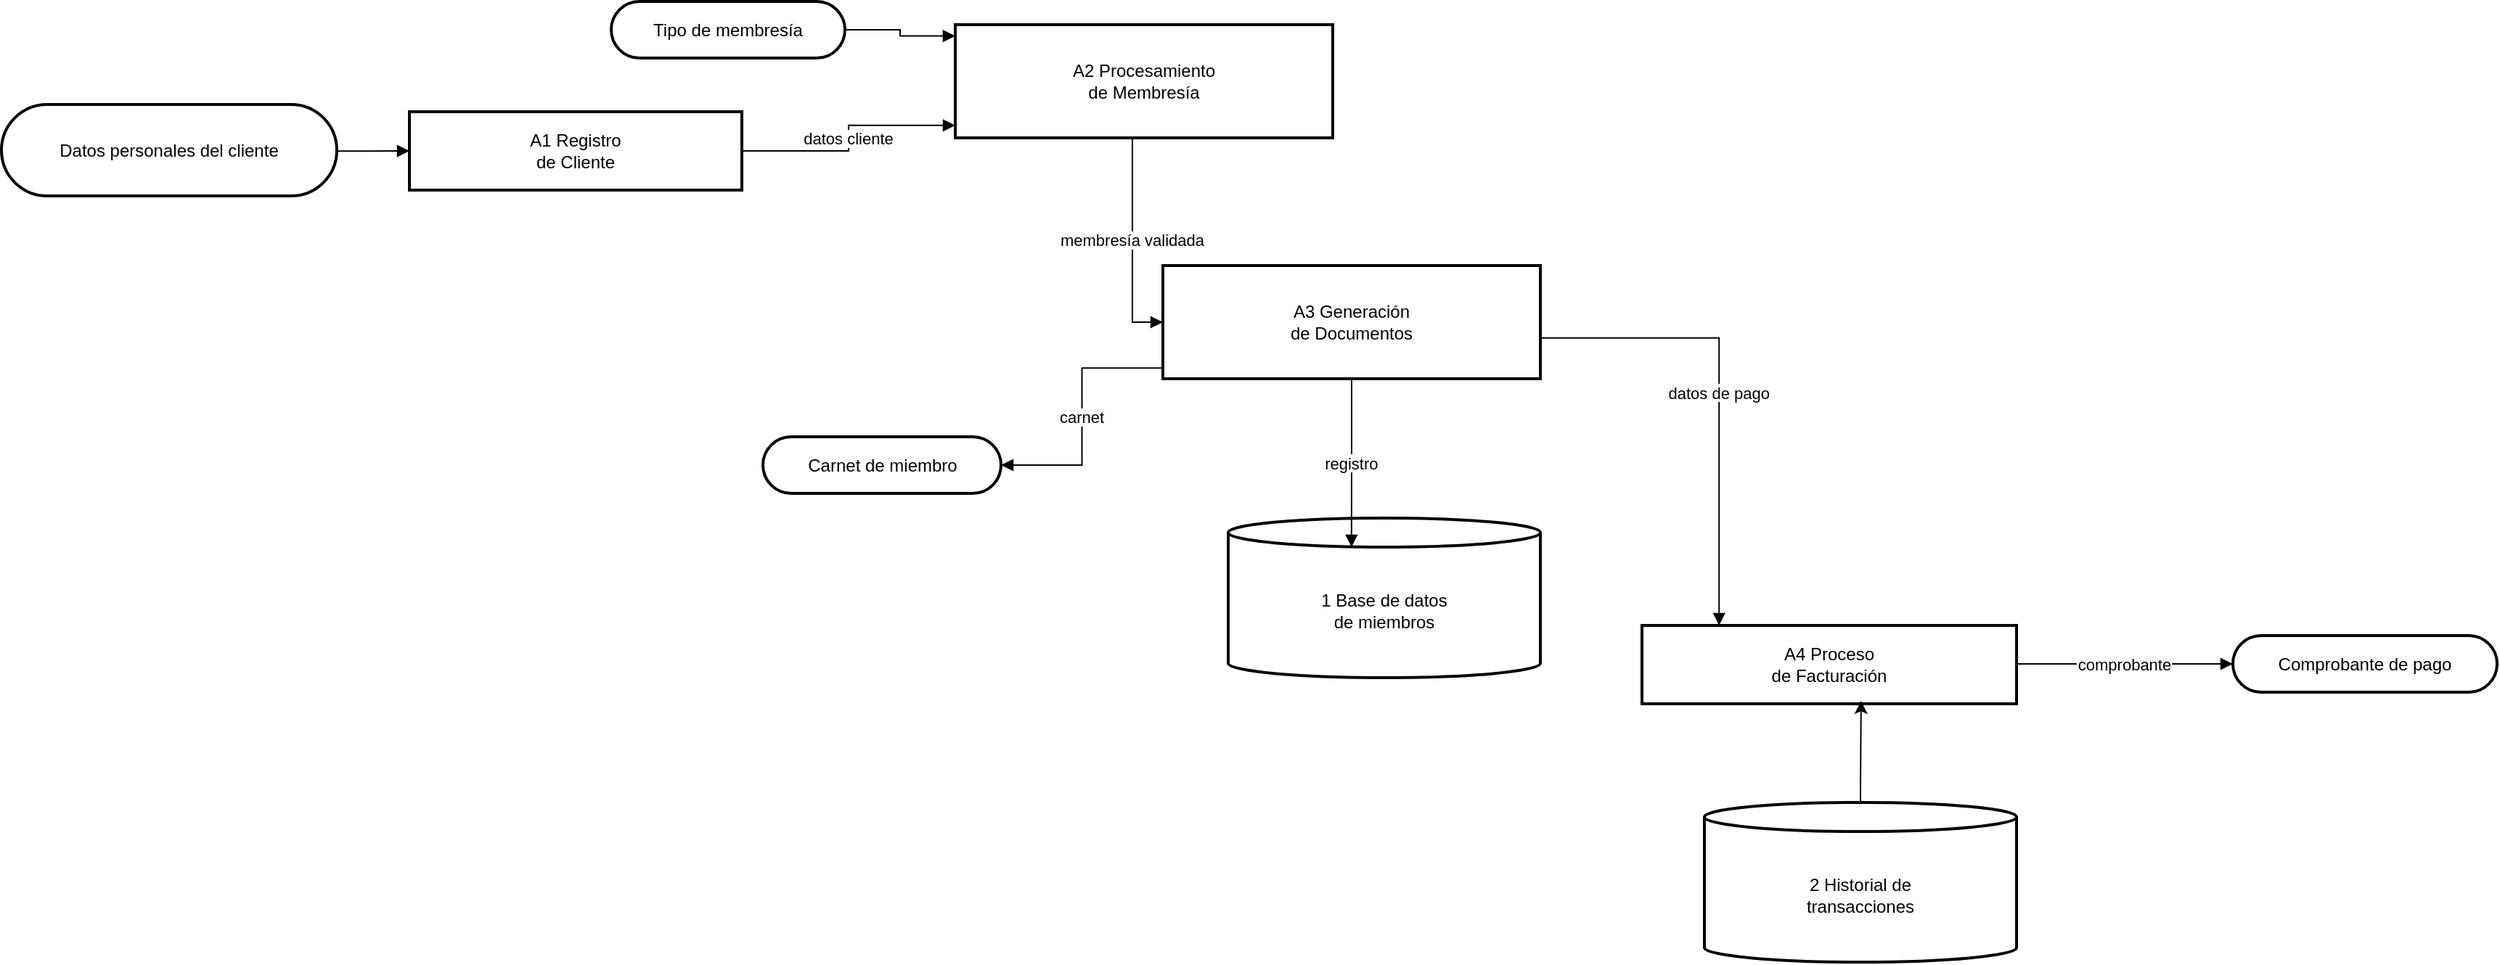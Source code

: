 <mxfile version="27.1.5">
  <diagram name="Page-1" id="sX5UAU_ZHsNCuBW0D5zK">
    <mxGraphModel dx="1430" dy="825" grid="1" gridSize="10" guides="1" tooltips="1" connect="1" arrows="1" fold="1" page="1" pageScale="1" pageWidth="850" pageHeight="1100" math="0" shadow="0">
      <root>
        <mxCell id="0" />
        <mxCell id="1" parent="0" />
        <mxCell id="nSBrpyc1NGZLhtPeb2lM-1" value="Datos personales del cliente" style="rounded=1;whiteSpace=wrap;arcSize=50;strokeWidth=2;" parent="1" vertex="1">
          <mxGeometry x="20" y="361" width="231" height="63" as="geometry" />
        </mxCell>
        <mxCell id="nSBrpyc1NGZLhtPeb2lM-2" value="A1 Registro&#xa;de Cliente" style="whiteSpace=wrap;strokeWidth=2;" parent="1" vertex="1">
          <mxGeometry x="301" y="366" width="229" height="54" as="geometry" />
        </mxCell>
        <mxCell id="nSBrpyc1NGZLhtPeb2lM-3" value="Tipo de membresía" style="rounded=1;whiteSpace=wrap;arcSize=50;strokeWidth=2;" parent="1" vertex="1">
          <mxGeometry x="440" y="290" width="161" height="39" as="geometry" />
        </mxCell>
        <mxCell id="nSBrpyc1NGZLhtPeb2lM-4" value="A2 Procesamiento&#xa;de Membresía" style="whiteSpace=wrap;strokeWidth=2;" parent="1" vertex="1">
          <mxGeometry x="677" y="306" width="260" height="78" as="geometry" />
        </mxCell>
        <mxCell id="nSBrpyc1NGZLhtPeb2lM-5" value="A3 Generación&#xa;de Documentos" style="whiteSpace=wrap;strokeWidth=2;" parent="1" vertex="1">
          <mxGeometry x="820" y="472" width="260" height="78" as="geometry" />
        </mxCell>
        <mxCell id="nSBrpyc1NGZLhtPeb2lM-6" value="1 Base de datos&#xa;de miembros" style="shape=cylinder3;boundedLbl=1;backgroundOutline=1;size=10;strokeWidth=2;whiteSpace=wrap;" parent="1" vertex="1">
          <mxGeometry x="865" y="646" width="215" height="110" as="geometry" />
        </mxCell>
        <mxCell id="nSBrpyc1NGZLhtPeb2lM-7" value="A4 Proceso&#xa;de Facturación" style="whiteSpace=wrap;strokeWidth=2;" parent="1" vertex="1">
          <mxGeometry x="1150" y="720" width="258" height="54" as="geometry" />
        </mxCell>
        <mxCell id="nSBrpyc1NGZLhtPeb2lM-8" value="2 Historial de&#xa;transacciones" style="shape=cylinder3;boundedLbl=1;backgroundOutline=1;size=10;strokeWidth=2;whiteSpace=wrap;" parent="1" vertex="1">
          <mxGeometry x="1193" y="842" width="215" height="110" as="geometry" />
        </mxCell>
        <mxCell id="nSBrpyc1NGZLhtPeb2lM-9" value="Comprobante de pago" style="rounded=1;whiteSpace=wrap;arcSize=50;strokeWidth=2;" parent="1" vertex="1">
          <mxGeometry x="1557" y="727" width="182" height="39" as="geometry" />
        </mxCell>
        <mxCell id="nSBrpyc1NGZLhtPeb2lM-10" value="Carnet de miembro" style="rounded=1;whiteSpace=wrap;arcSize=50;strokeWidth=2;" parent="1" vertex="1">
          <mxGeometry x="544.5" y="590" width="164" height="39" as="geometry" />
        </mxCell>
        <mxCell id="nSBrpyc1NGZLhtPeb2lM-11" value="" style="curved=1;startArrow=none;endArrow=block;exitX=1;exitY=0.51;entryX=0;entryY=0.5;rounded=0;" parent="1" source="nSBrpyc1NGZLhtPeb2lM-1" target="nSBrpyc1NGZLhtPeb2lM-2" edge="1">
          <mxGeometry relative="1" as="geometry">
            <Array as="points" />
          </mxGeometry>
        </mxCell>
        <mxCell id="nSBrpyc1NGZLhtPeb2lM-12" value="" style="startArrow=none;endArrow=block;exitX=1;exitY=0.5;entryX=0;entryY=0.1;rounded=0;edgeStyle=orthogonalEdgeStyle;" parent="1" source="nSBrpyc1NGZLhtPeb2lM-3" target="nSBrpyc1NGZLhtPeb2lM-4" edge="1">
          <mxGeometry relative="1" as="geometry" />
        </mxCell>
        <mxCell id="nSBrpyc1NGZLhtPeb2lM-13" value="datos cliente" style="startArrow=none;endArrow=block;exitX=1;exitY=0.5;entryX=0;entryY=0.89;rounded=0;edgeStyle=orthogonalEdgeStyle;" parent="1" source="nSBrpyc1NGZLhtPeb2lM-2" target="nSBrpyc1NGZLhtPeb2lM-4" edge="1">
          <mxGeometry relative="1" as="geometry" />
        </mxCell>
        <mxCell id="nSBrpyc1NGZLhtPeb2lM-14" value="membresía validada" style="startArrow=none;endArrow=block;entryX=0;entryY=0.5;rounded=0;edgeStyle=orthogonalEdgeStyle;exitX=0.5;exitY=1;exitDx=0;exitDy=0;" parent="1" source="nSBrpyc1NGZLhtPeb2lM-4" target="nSBrpyc1NGZLhtPeb2lM-5" edge="1">
          <mxGeometry relative="1" as="geometry">
            <Array as="points">
              <mxPoint x="799" y="384" />
              <mxPoint x="799" y="511" />
            </Array>
            <mxPoint x="771.5" y="306" as="sourcePoint" />
          </mxGeometry>
        </mxCell>
        <mxCell id="nSBrpyc1NGZLhtPeb2lM-15" value="registro" style="startArrow=none;endArrow=block;exitX=0.5;exitY=1;entryX=0.395;entryY=0.182;rounded=0;exitDx=0;exitDy=0;edgeStyle=orthogonalEdgeStyle;entryDx=0;entryDy=0;entryPerimeter=0;" parent="1" source="nSBrpyc1NGZLhtPeb2lM-5" target="nSBrpyc1NGZLhtPeb2lM-6" edge="1">
          <mxGeometry relative="1" as="geometry" />
        </mxCell>
        <mxCell id="nSBrpyc1NGZLhtPeb2lM-16" value="datos de pago" style="startArrow=none;endArrow=block;exitX=1;exitY=0.64;entryX=0.2;entryY=-0.01;rounded=0;edgeStyle=orthogonalEdgeStyle;" parent="1" source="nSBrpyc1NGZLhtPeb2lM-5" target="nSBrpyc1NGZLhtPeb2lM-7" edge="1">
          <mxGeometry relative="1" as="geometry" />
        </mxCell>
        <mxCell id="nSBrpyc1NGZLhtPeb2lM-18" value="comprobante" style="curved=1;startArrow=none;endArrow=block;exitX=1;exitY=0.49;entryX=0;entryY=0.5;rounded=0;" parent="1" source="nSBrpyc1NGZLhtPeb2lM-7" target="nSBrpyc1NGZLhtPeb2lM-9" edge="1">
          <mxGeometry relative="1" as="geometry">
            <Array as="points" />
          </mxGeometry>
        </mxCell>
        <mxCell id="nSBrpyc1NGZLhtPeb2lM-19" value="carnet" style="startArrow=none;endArrow=block;exitX=-0.001;exitY=0.905;entryX=1;entryY=0.5;rounded=0;edgeStyle=orthogonalEdgeStyle;exitDx=0;exitDy=0;exitPerimeter=0;entryDx=0;entryDy=0;" parent="1" source="nSBrpyc1NGZLhtPeb2lM-5" target="nSBrpyc1NGZLhtPeb2lM-10" edge="1">
          <mxGeometry relative="1" as="geometry" />
        </mxCell>
        <mxCell id="nSBrpyc1NGZLhtPeb2lM-22" style="edgeStyle=orthogonalEdgeStyle;rounded=0;orthogonalLoop=1;jettySize=auto;html=1;exitX=0.5;exitY=0;exitDx=0;exitDy=0;exitPerimeter=0;entryX=0.585;entryY=0.963;entryDx=0;entryDy=0;entryPerimeter=0;" parent="1" source="nSBrpyc1NGZLhtPeb2lM-8" target="nSBrpyc1NGZLhtPeb2lM-7" edge="1">
          <mxGeometry relative="1" as="geometry">
            <Array as="points">
              <mxPoint x="1300" y="832" />
              <mxPoint x="1301" y="832" />
            </Array>
          </mxGeometry>
        </mxCell>
      </root>
    </mxGraphModel>
  </diagram>
</mxfile>

